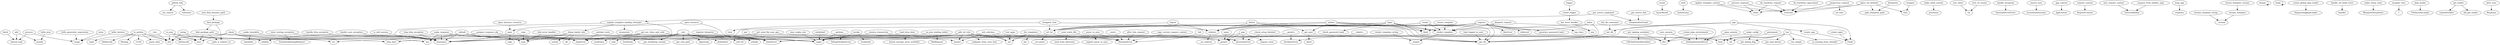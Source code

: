 digraph {
github_link;
set_classes;
reference;
add;
shared_task;
block;
process;
range;
result;
AsyncResult;
index;
render_template;
jsonify;
wrapped_view;
redirect;
url_for;
view;
load_logged_in_user;
get_db;
register;
generate_password_hash;
flash;
login;
check_password_hash;
logout;
get_post;
abort;
create;
update;
delete;
init_db;
init_db_command;
app;
create_app;
auth;
AuthActions;
_make_timedelta;
isinstance;
timedelta;
__init__;
super;
bool;
self_ref;
get_send_file_max_age;
int;
send_static_file;
RuntimeError;
send_from_directory;
open_resource;
ValueError;
open;
open_instance_resource;
create_jinja_environment;
dict;
raise_routing_exception;
FormDataRoutingRedirect;
update_template_context;
chain;
reversed;
make_shell_context;
processor;
run;
is_running_from_reloader;
get_load_dotenv;
get_debug_flag;
run_simple;
test_client;
cls;
test_cli_runner;
handle_http_exception;
handle_user_exception;
handle_exception;
InternalServerError;
dispatch_request;
getattr;
ensure_sync;
iscoroutinefunction;
async_to_sync;
asgiref_async_to_sync;
_url_quote;
make_response;
len;
TypeError;
callable;
type;
preprocess_request;
url_func;
process_response;
do_teardown_request;
do_teardown_appcontext;
app_context;
AppContext;
request_context;
RequestContext;
test_request_context;
EnvironBuilder;
wsgi_app;
response;
__getattr__;
AttributeError;
__delattr__;
__iter__;
iter;
after_this_request;
copy_current_request_context;
pop;
AssertionError;
request_close;
__repr__;
repr;
__getitem__;
DebugFilesKeyError;
_dump_loader_info;
sorted;
all;
explain_template_loading_attempts;
enumerate;
has_level_handler;
any;
create_logger;
permanent;
get;
setdefault;
_fail;
is_null_session;
open_session;
NotImplementedError;
save_session;
get_signing_serializer;
URLSafeTimedSerializer;
_get_source_explained;
TemplateNotFound;
_get_source_fast;
list_templates;
set;
list;
_render;
render_template_string;
stream_template;
_stream;
stream_template_string;
urlsplit;
ExitStack;
_get_werkzeug_version;
session_transaction;
_request_from_builder_args;
copy;
__enter__;
invoke;
ScriptInfo;
__init_subclass__;
hasattr;
blueprints;
_split_blueprint_path;
_load_form_data;
attach_enctype_error_multidict;
on_json_loading_failed;
BadRequest;
max_cookie_size;
_prepare_response_obj;
_default;
http_date;
str;
check;
next;
to_json;
to_python;
tuple;
b64encode;
b64decode;
Markup;
UUID;
parse_date;
tag_class;
KeyError;
untag;
dumps;
loads;
_check_setup_finished;
name;
logger;
make_config;
auto_find_instance_path;
find_package;
create_global_jinja_loader;
DispatchingJinjaLoader;
add_url_rule;
_endpoint_from_view_func;
_find_error_handler;
trap_http_exception;
_wz_redirect;
inject_url_defaults;
func;
handle_url_build_error;
handler;
wrapper;
make_setup_state;
BlueprintSetupState;
register_blueprint;
deferred;
wrapper_func;
f;
get_root_path;
AppGroup;
defaultdict;
jinja_loader;
FileSystemLoader;
_method_route;
_get_exc_class_and_code;
issubclass;
_find_package_path;
_path_is_relative_to;
Flask;
test_apps;
get_loader;
LimitedLoader;
old_get_loader;
create_app2;
after_sync;
Response;
hello_json;
show;
hello_generator_expression;
hello_iterator;
return_template;
return_template_stream;
github_link -> set_classes;
github_link -> reference;
add -> shared_task;
add -> jsonify;
block -> shared_task;
process -> range;
process -> shared_task;
result -> AsyncResult;
index -> render_template;
index -> get_db;
render_template -> _render;
wrapped_view -> redirect;
wrapped_view -> url_for;
wrapped_view -> view;
redirect -> _wz_redirect;
url_for -> RuntimeError;
url_for -> ValueError;
url_for -> _url_quote;
load_logged_in_user -> get_db;
register -> get_db;
register -> generate_password_hash;
register -> redirect;
register -> url_for;
register -> flash;
register -> render_template;
register -> tag_class;
register -> KeyError;
register -> ValueError;
register -> any;
register -> deferred;
login -> get_db;
login -> check_password_hash;
login -> redirect;
login -> url_for;
login -> flash;
login -> render_template;
logout -> redirect;
logout -> url_for;
get_post -> get_db;
get_post -> abort;
create -> flash;
create -> get_db;
create -> redirect;
create -> url_for;
create -> render_template;
update -> get_post;
update -> flash;
update -> get_db;
update -> redirect;
update -> url_for;
update -> render_template;
delete -> get_post;
delete -> get_db;
delete -> redirect;
delete -> url_for;
init_db -> get_db;
init_db_command -> init_db;
app -> create_app;
app -> init_db;
app -> get_db;
app -> Flask;
create_app -> Flask;
auth -> AuthActions;
_make_timedelta -> isinstance;
_make_timedelta -> timedelta;
__init__ -> super;
__init__ -> bool;
__init__ -> self_ref;
__init__ -> repr;
__init__ -> urlsplit;
__init__ -> isinstance;
__init__ -> ExitStack;
__init__ -> _get_werkzeug_version;
__init__ -> ValueError;
__init__ -> dict;
__init__ -> get_root_path;
__init__ -> AppGroup;
__init__ -> defaultdict;
get_send_file_max_age -> isinstance;
get_send_file_max_age -> int;
send_static_file -> RuntimeError;
send_static_file -> send_from_directory;
open_resource -> ValueError;
open_resource -> open;
open -> isinstance;
open -> copy;
open -> super;
open_instance_resource -> open;
create_jinja_environment -> dict;
create_jinja_environment -> NotImplementedError;
raise_routing_exception -> isinstance;
raise_routing_exception -> FormDataRoutingRedirect;
update_template_context -> chain;
update_template_context -> reversed;
make_shell_context -> processor;
run -> is_running_from_reloader;
run -> get_load_dotenv;
run -> get_debug_flag;
run -> bool;
run -> int;
run -> run_simple;
test_client -> cls;
test_cli_runner -> cls;
handle_http_exception -> isinstance;
handle_user_exception -> isinstance;
handle_exception -> InternalServerError;
dispatch_request -> getattr;
dispatch_request -> NotImplementedError;
dispatch_request -> render_template;
ensure_sync -> iscoroutinefunction;
async_to_sync -> RuntimeError;
async_to_sync -> asgiref_async_to_sync;
make_response -> isinstance;
make_response -> len;
make_response -> TypeError;
make_response -> callable;
make_response -> type;
preprocess_request -> reversed;
preprocess_request -> url_func;
process_response -> chain;
process_response -> reversed;
do_teardown_request -> chain;
do_teardown_request -> reversed;
do_teardown_appcontext -> reversed;
app_context -> AppContext;
request_context -> RequestContext;
test_request_context -> EnvironBuilder;
wsgi_app -> response;
__getattr__ -> AttributeError;
__getattr__ -> getattr;
__delattr__ -> AttributeError;
__iter__ -> iter;
after_this_request -> RuntimeError;
copy_current_request_context -> RuntimeError;
pop -> len;
pop -> AssertionError;
pop -> getattr;
pop -> request_close;
__repr__ -> type;
__getitem__ -> super;
__getitem__ -> DebugFilesKeyError;
_dump_loader_info -> type;
_dump_loader_info -> sorted;
_dump_loader_info -> isinstance;
_dump_loader_info -> all;
explain_template_loading_attempts -> enumerate;
explain_template_loading_attempts -> isinstance;
explain_template_loading_attempts -> repr;
explain_template_loading_attempts -> _dump_loader_info;
has_level_handler -> any;
create_logger -> has_level_handler;
permanent -> bool;
get -> super;
setdefault -> super;
_fail -> RuntimeError;
is_null_session -> isinstance;
open_session -> NotImplementedError;
open_session -> int;
save_session -> NotImplementedError;
save_session -> dict;
get_signing_serializer -> dict;
get_signing_serializer -> URLSafeTimedSerializer;
_get_source_explained -> explain_template_loading_attempts;
_get_source_explained -> TemplateNotFound;
_get_source_fast -> TemplateNotFound;
list_templates -> set;
list_templates -> list;
render_template_string -> _render;
stream_template -> _stream;
stream_template_string -> _stream;
session_transaction -> TypeError;
session_transaction -> RuntimeError;
_request_from_builder_args -> EnvironBuilder;
__enter__ -> RuntimeError;
invoke -> ScriptInfo;
invoke -> super;
__init_subclass__ -> super;
__init_subclass__ -> set;
__init_subclass__ -> getattr;
__init_subclass__ -> hasattr;
blueprints -> _split_blueprint_path;
_load_form_data -> super;
_load_form_data -> attach_enctype_error_multidict;
on_json_loading_failed -> super;
on_json_loading_failed -> BadRequest;
max_cookie_size -> super;
_prepare_response_obj -> TypeError;
_prepare_response_obj -> len;
_default -> isinstance;
_default -> http_date;
_default -> str;
_default -> hasattr;
_default -> TypeError;
_default -> type;
check -> isinstance;
check -> len;
check -> next;
check -> iter;
check -> callable;
check -> getattr;
to_json -> next;
to_json -> iter;
to_json -> b64encode;
to_json -> str;
to_json -> http_date;
to_python -> next;
to_python -> iter;
to_python -> tuple;
to_python -> b64decode;
to_python -> Markup;
to_python -> UUID;
to_python -> parse_date;
untag -> len;
untag -> next;
untag -> iter;
dumps -> dumps;
loads -> loads;
_check_setup_finished -> AssertionError;
name -> getattr;
logger -> create_logger;
make_config -> dict;
make_config -> get_debug_flag;
auto_find_instance_path -> find_package;
find_package -> _find_package_path;
find_package -> _path_is_relative_to;
create_global_jinja_loader -> DispatchingJinjaLoader;
add_url_rule -> _endpoint_from_view_func;
add_url_rule -> getattr;
add_url_rule -> isinstance;
add_url_rule -> TypeError;
add_url_rule -> set;
add_url_rule -> AssertionError;
add_url_rule -> dict;
add_url_rule -> ValueError;
add_url_rule -> hasattr;
_find_error_handler -> type;
trap_http_exception -> isinstance;
inject_url_defaults -> chain;
inject_url_defaults -> reversed;
inject_url_defaults -> _split_blueprint_path;
inject_url_defaults -> func;
handle_url_build_error -> handler;
wrapper -> func;
make_setup_state -> BlueprintSetupState;
register_blueprint -> ValueError;
wrapper_func -> f;
jinja_loader -> FileSystemLoader;
_method_route -> TypeError;
_get_exc_class_and_code -> isinstance;
_get_exc_class_and_code -> ValueError;
_get_exc_class_and_code -> TypeError;
_get_exc_class_and_code -> issubclass;
_find_package_path -> ValueError;
_find_package_path -> next;
_find_package_path -> _path_is_relative_to;
test_apps -> set;
get_loader -> LimitedLoader;
get_loader -> old_get_loader;
create_app2 -> Flask;
after_sync -> Response;
hello_json -> jsonify;
show -> range;
hello_generator_expression -> range;
hello_iterator -> iter;
hello_iterator -> range;
return_template -> render_template;
return_template_stream -> stream_template;
}
